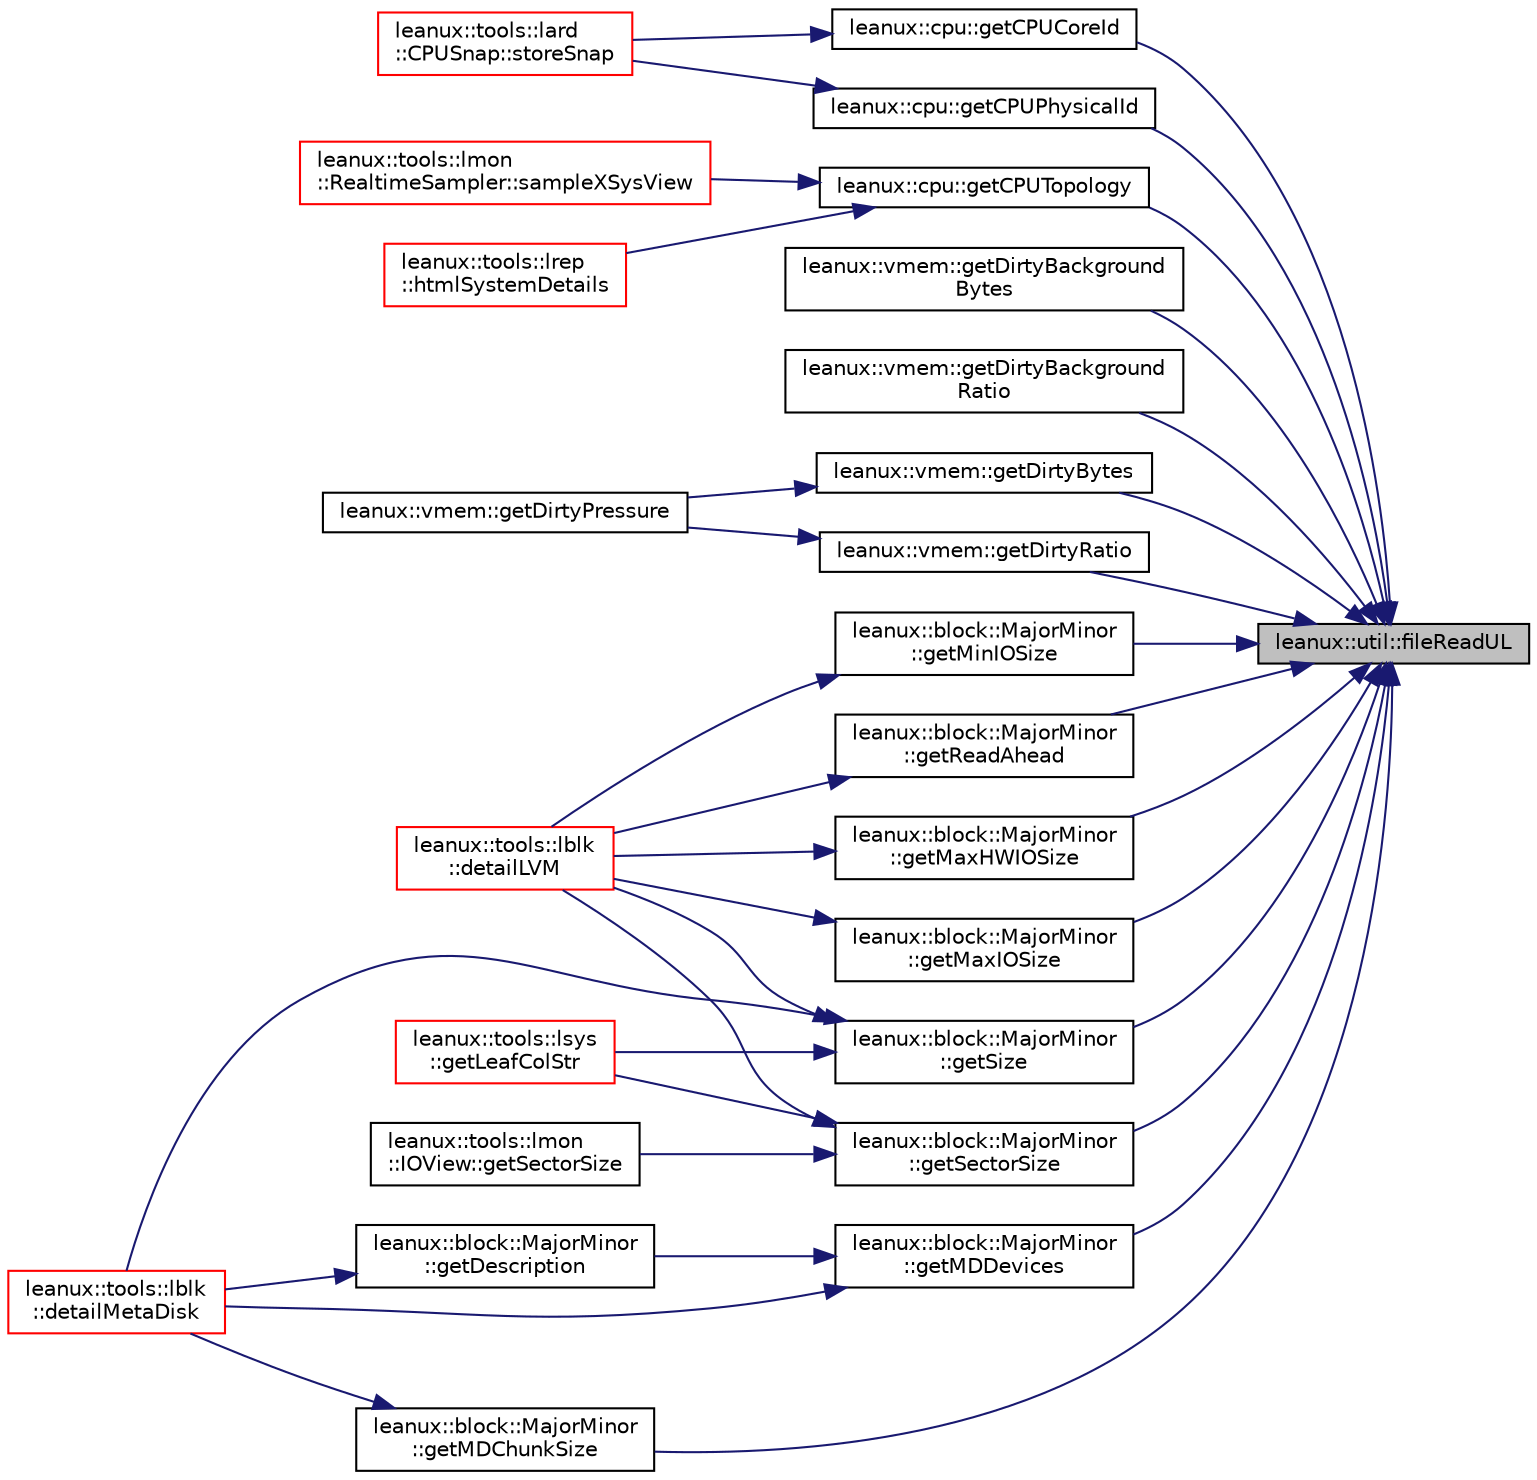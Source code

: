 digraph "leanux::util::fileReadUL"
{
 // LATEX_PDF_SIZE
  bgcolor="transparent";
  edge [fontname="Helvetica",fontsize="10",labelfontname="Helvetica",labelfontsize="10"];
  node [fontname="Helvetica",fontsize="10",shape=record];
  rankdir="RL";
  Node1 [label="leanux::util::fileReadUL",height=0.2,width=0.4,color="black", fillcolor="grey75", style="filled", fontcolor="black",tooltip="read the first data in the file as a string representation of a unsigned long."];
  Node1 -> Node2 [dir="back",color="midnightblue",fontsize="10",style="solid",fontname="Helvetica"];
  Node2 [label="leanux::cpu::getCPUCoreId",height=0.2,width=0.4,color="black",URL="$namespaceleanux_1_1cpu.html#a35d1bf5dbb139fcebedd891244d36039",tooltip="get the core id of the logical CPU from /sys/devices/system/cpu/cpuX/core_id."];
  Node2 -> Node3 [dir="back",color="midnightblue",fontsize="10",style="solid",fontname="Helvetica"];
  Node3 [label="leanux::tools::lard\l::CPUSnap::storeSnap",height=0.2,width=0.4,color="red",URL="$classleanux_1_1tools_1_1lard_1_1CPUSnap.html#a08144ea8cd0e5e5ff868278abc111f44",tooltip=" "];
  Node1 -> Node7 [dir="back",color="midnightblue",fontsize="10",style="solid",fontname="Helvetica"];
  Node7 [label="leanux::cpu::getCPUPhysicalId",height=0.2,width=0.4,color="black",URL="$namespaceleanux_1_1cpu.html#aa3faebda296d39bfcaaccfe9a8398ec0",tooltip="get the physical id of the logical CPU from /sys/devices/system/cpu/cpuX/physical_package_id."];
  Node7 -> Node3 [dir="back",color="midnightblue",fontsize="10",style="solid",fontname="Helvetica"];
  Node1 -> Node8 [dir="back",color="midnightblue",fontsize="10",style="solid",fontname="Helvetica"];
  Node8 [label="leanux::cpu::getCPUTopology",height=0.2,width=0.4,color="black",URL="$namespaceleanux_1_1cpu.html#a31a23bc3cbd9990806ad11b532e6cb93",tooltip="get the CPU topology."];
  Node8 -> Node9 [dir="back",color="midnightblue",fontsize="10",style="solid",fontname="Helvetica"];
  Node9 [label="leanux::tools::lrep\l::htmlSystemDetails",height=0.2,width=0.4,color="red",URL="$namespaceleanux_1_1tools_1_1lrep.html#aa664245209dbbb081139c961a4c6d878",tooltip="generate system details html."];
  Node8 -> Node12 [dir="back",color="midnightblue",fontsize="10",style="solid",fontname="Helvetica"];
  Node12 [label="leanux::tools::lmon\l::RealtimeSampler::sampleXSysView",height=0.2,width=0.4,color="red",URL="$classleanux_1_1tools_1_1lmon_1_1RealtimeSampler.html#a8de42eb5d528bfa157565a81a16ae5bd",tooltip=" "];
  Node1 -> Node18 [dir="back",color="midnightblue",fontsize="10",style="solid",fontname="Helvetica"];
  Node18 [label="leanux::vmem::getDirtyBackground\lBytes",height=0.2,width=0.4,color="black",URL="$namespaceleanux_1_1vmem.html#af9f25df334293035d83f5132519cfe80",tooltip="get /proc/sys/vm/dirty_background_bytes"];
  Node1 -> Node19 [dir="back",color="midnightblue",fontsize="10",style="solid",fontname="Helvetica"];
  Node19 [label="leanux::vmem::getDirtyBackground\lRatio",height=0.2,width=0.4,color="black",URL="$namespaceleanux_1_1vmem.html#a041b75b12f04548981b9c60eee9cdb98",tooltip="get /proc/sys/vm/dirty_background_ratio"];
  Node1 -> Node20 [dir="back",color="midnightblue",fontsize="10",style="solid",fontname="Helvetica"];
  Node20 [label="leanux::vmem::getDirtyBytes",height=0.2,width=0.4,color="black",URL="$namespaceleanux_1_1vmem.html#a25711f0f454b456f442a451794298001",tooltip="get /proc/sys/vm/dirty_bytes"];
  Node20 -> Node21 [dir="back",color="midnightblue",fontsize="10",style="solid",fontname="Helvetica"];
  Node21 [label="leanux::vmem::getDirtyPressure",height=0.2,width=0.4,color="black",URL="$namespaceleanux_1_1vmem.html#ab18065f52780cb0cbf8c13ce06bb3d8d",tooltip=" "];
  Node1 -> Node22 [dir="back",color="midnightblue",fontsize="10",style="solid",fontname="Helvetica"];
  Node22 [label="leanux::vmem::getDirtyRatio",height=0.2,width=0.4,color="black",URL="$namespaceleanux_1_1vmem.html#a1b7142681779765cd488132dd2cdff37",tooltip="get /proc/sys/vm/dirty_ratio"];
  Node22 -> Node21 [dir="back",color="midnightblue",fontsize="10",style="solid",fontname="Helvetica"];
  Node1 -> Node23 [dir="back",color="midnightblue",fontsize="10",style="solid",fontname="Helvetica"];
  Node23 [label="leanux::block::MajorMinor\l::getMaxHWIOSize",height=0.2,width=0.4,color="black",URL="$classleanux_1_1block_1_1MajorMinor.html#a7e67ba12dcc01b5690e58b252f3c7019",tooltip="get the maximum IO size the hardware device reports to support."];
  Node23 -> Node24 [dir="back",color="midnightblue",fontsize="10",style="solid",fontname="Helvetica"];
  Node24 [label="leanux::tools::lblk\l::detailLVM",height=0.2,width=0.4,color="red",URL="$namespaceleanux_1_1tools_1_1lblk.html#ac57ae7d9a91a4259052d4ae1da5a36a2",tooltip="Write LVM details."];
  Node1 -> Node28 [dir="back",color="midnightblue",fontsize="10",style="solid",fontname="Helvetica"];
  Node28 [label="leanux::block::MajorMinor\l::getMaxIOSize",height=0.2,width=0.4,color="black",URL="$classleanux_1_1block_1_1MajorMinor.html#a28ee6f7ffa63a9a24c296e96f9a50a8b",tooltip="get the maximum IO size configured to the device."];
  Node28 -> Node24 [dir="back",color="midnightblue",fontsize="10",style="solid",fontname="Helvetica"];
  Node1 -> Node29 [dir="back",color="midnightblue",fontsize="10",style="solid",fontname="Helvetica"];
  Node29 [label="leanux::block::MajorMinor\l::getMDChunkSize",height=0.2,width=0.4,color="black",URL="$classleanux_1_1block_1_1MajorMinor.html#a227a0929842bd741dec9c9d37f4feea1",tooltip="Get the MD chunck size, valid for MetaDisk block devices."];
  Node29 -> Node30 [dir="back",color="midnightblue",fontsize="10",style="solid",fontname="Helvetica"];
  Node30 [label="leanux::tools::lblk\l::detailMetaDisk",height=0.2,width=0.4,color="red",URL="$namespaceleanux_1_1tools_1_1lblk.html#a3ed79ca6c9f478be774a6d9f4a4cb016",tooltip="Write MetaDisk details."];
  Node1 -> Node31 [dir="back",color="midnightblue",fontsize="10",style="solid",fontname="Helvetica"];
  Node31 [label="leanux::block::MajorMinor\l::getMDDevices",height=0.2,width=0.4,color="black",URL="$classleanux_1_1block_1_1MajorMinor.html#a9d52932765ff17fd522e88807308b63c",tooltip="Get the number of members in the MetaDisk or zero if not a MetaDisk."];
  Node31 -> Node30 [dir="back",color="midnightblue",fontsize="10",style="solid",fontname="Helvetica"];
  Node31 -> Node32 [dir="back",color="midnightblue",fontsize="10",style="solid",fontname="Helvetica"];
  Node32 [label="leanux::block::MajorMinor\l::getDescription",height=0.2,width=0.4,color="black",URL="$classleanux_1_1block_1_1MajorMinor.html#a26a2363b1eea927b6ebb4aad44dea876",tooltip="Get a pretty-print description for the device."];
  Node32 -> Node30 [dir="back",color="midnightblue",fontsize="10",style="solid",fontname="Helvetica"];
  Node1 -> Node33 [dir="back",color="midnightblue",fontsize="10",style="solid",fontname="Helvetica"];
  Node33 [label="leanux::block::MajorMinor\l::getMinIOSize",height=0.2,width=0.4,color="black",URL="$classleanux_1_1block_1_1MajorMinor.html#aba4faaf6914fd4c4f02840b297e1de36",tooltip="get the minimum IO size the device supports."];
  Node33 -> Node24 [dir="back",color="midnightblue",fontsize="10",style="solid",fontname="Helvetica"];
  Node1 -> Node34 [dir="back",color="midnightblue",fontsize="10",style="solid",fontname="Helvetica"];
  Node34 [label="leanux::block::MajorMinor\l::getReadAhead",height=0.2,width=0.4,color="black",URL="$classleanux_1_1block_1_1MajorMinor.html#a80d3a92692140016ab3973ace30d65c2",tooltip="get the read-ahead size for the device"];
  Node34 -> Node24 [dir="back",color="midnightblue",fontsize="10",style="solid",fontname="Helvetica"];
  Node1 -> Node35 [dir="back",color="midnightblue",fontsize="10",style="solid",fontname="Helvetica"];
  Node35 [label="leanux::block::MajorMinor\l::getSectorSize",height=0.2,width=0.4,color="black",URL="$classleanux_1_1block_1_1MajorMinor.html#a89962016f65109842c3941fa188eae95",tooltip="get the device sector size."];
  Node35 -> Node24 [dir="back",color="midnightblue",fontsize="10",style="solid",fontname="Helvetica"];
  Node35 -> Node36 [dir="back",color="midnightblue",fontsize="10",style="solid",fontname="Helvetica"];
  Node36 [label="leanux::tools::lsys\l::getLeafColStr",height=0.2,width=0.4,color="red",URL="$namespaceleanux_1_1tools_1_1lsys.html#a4a56050ff78d8c77b6a699ff6d5aea50",tooltip="get named field attributes for the SysDevice."];
  Node35 -> Node41 [dir="back",color="midnightblue",fontsize="10",style="solid",fontname="Helvetica"];
  Node41 [label="leanux::tools::lmon\l::IOView::getSectorSize",height=0.2,width=0.4,color="black",URL="$classleanux_1_1tools_1_1lmon_1_1IOView.html#aecbc3e2f27badac1ece4881eb58f2961",tooltip="Get sector size through sector_size_cache_."];
  Node1 -> Node42 [dir="back",color="midnightblue",fontsize="10",style="solid",fontname="Helvetica"];
  Node42 [label="leanux::block::MajorMinor\l::getSize",height=0.2,width=0.4,color="black",URL="$classleanux_1_1block_1_1MajorMinor.html#ac2eb74dd60914d3e34e73fd0c7125de8",tooltip="Return the size (capacity) of the device in bytes."];
  Node42 -> Node24 [dir="back",color="midnightblue",fontsize="10",style="solid",fontname="Helvetica"];
  Node42 -> Node30 [dir="back",color="midnightblue",fontsize="10",style="solid",fontname="Helvetica"];
  Node42 -> Node36 [dir="back",color="midnightblue",fontsize="10",style="solid",fontname="Helvetica"];
}
